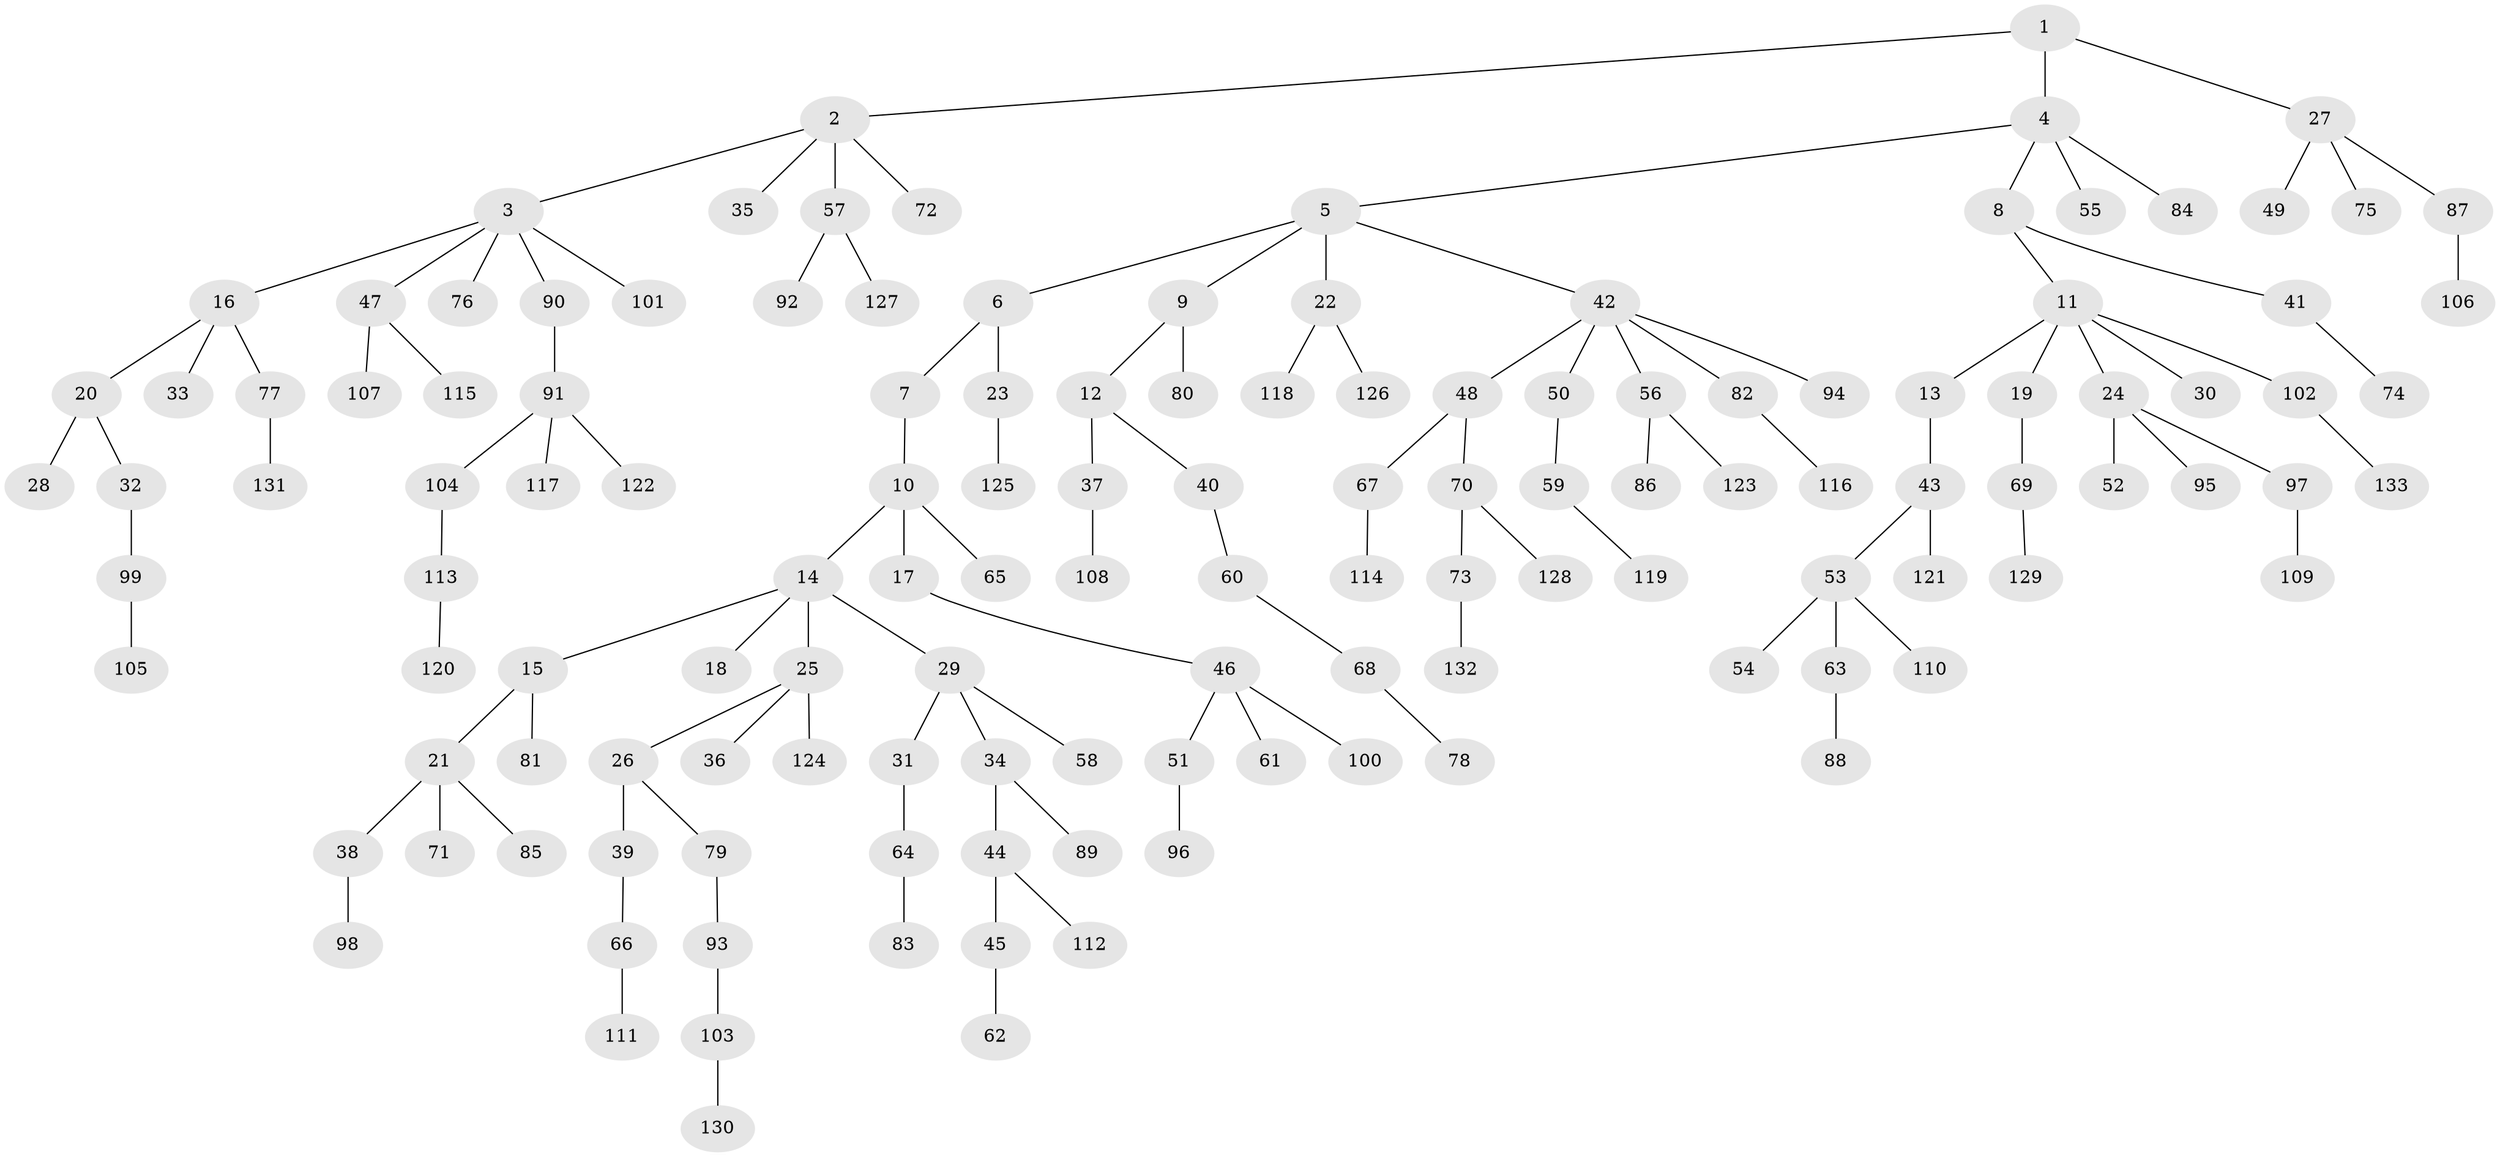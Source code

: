 // Generated by graph-tools (version 1.1) at 2025/52/03/09/25 04:52:22]
// undirected, 133 vertices, 132 edges
graph export_dot {
graph [start="1"]
  node [color=gray90,style=filled];
  1;
  2;
  3;
  4;
  5;
  6;
  7;
  8;
  9;
  10;
  11;
  12;
  13;
  14;
  15;
  16;
  17;
  18;
  19;
  20;
  21;
  22;
  23;
  24;
  25;
  26;
  27;
  28;
  29;
  30;
  31;
  32;
  33;
  34;
  35;
  36;
  37;
  38;
  39;
  40;
  41;
  42;
  43;
  44;
  45;
  46;
  47;
  48;
  49;
  50;
  51;
  52;
  53;
  54;
  55;
  56;
  57;
  58;
  59;
  60;
  61;
  62;
  63;
  64;
  65;
  66;
  67;
  68;
  69;
  70;
  71;
  72;
  73;
  74;
  75;
  76;
  77;
  78;
  79;
  80;
  81;
  82;
  83;
  84;
  85;
  86;
  87;
  88;
  89;
  90;
  91;
  92;
  93;
  94;
  95;
  96;
  97;
  98;
  99;
  100;
  101;
  102;
  103;
  104;
  105;
  106;
  107;
  108;
  109;
  110;
  111;
  112;
  113;
  114;
  115;
  116;
  117;
  118;
  119;
  120;
  121;
  122;
  123;
  124;
  125;
  126;
  127;
  128;
  129;
  130;
  131;
  132;
  133;
  1 -- 2;
  1 -- 4;
  1 -- 27;
  2 -- 3;
  2 -- 35;
  2 -- 57;
  2 -- 72;
  3 -- 16;
  3 -- 47;
  3 -- 76;
  3 -- 90;
  3 -- 101;
  4 -- 5;
  4 -- 8;
  4 -- 55;
  4 -- 84;
  5 -- 6;
  5 -- 9;
  5 -- 22;
  5 -- 42;
  6 -- 7;
  6 -- 23;
  7 -- 10;
  8 -- 11;
  8 -- 41;
  9 -- 12;
  9 -- 80;
  10 -- 14;
  10 -- 17;
  10 -- 65;
  11 -- 13;
  11 -- 19;
  11 -- 24;
  11 -- 30;
  11 -- 102;
  12 -- 37;
  12 -- 40;
  13 -- 43;
  14 -- 15;
  14 -- 18;
  14 -- 25;
  14 -- 29;
  15 -- 21;
  15 -- 81;
  16 -- 20;
  16 -- 33;
  16 -- 77;
  17 -- 46;
  19 -- 69;
  20 -- 28;
  20 -- 32;
  21 -- 38;
  21 -- 71;
  21 -- 85;
  22 -- 118;
  22 -- 126;
  23 -- 125;
  24 -- 52;
  24 -- 95;
  24 -- 97;
  25 -- 26;
  25 -- 36;
  25 -- 124;
  26 -- 39;
  26 -- 79;
  27 -- 49;
  27 -- 75;
  27 -- 87;
  29 -- 31;
  29 -- 34;
  29 -- 58;
  31 -- 64;
  32 -- 99;
  34 -- 44;
  34 -- 89;
  37 -- 108;
  38 -- 98;
  39 -- 66;
  40 -- 60;
  41 -- 74;
  42 -- 48;
  42 -- 50;
  42 -- 56;
  42 -- 82;
  42 -- 94;
  43 -- 53;
  43 -- 121;
  44 -- 45;
  44 -- 112;
  45 -- 62;
  46 -- 51;
  46 -- 61;
  46 -- 100;
  47 -- 107;
  47 -- 115;
  48 -- 67;
  48 -- 70;
  50 -- 59;
  51 -- 96;
  53 -- 54;
  53 -- 63;
  53 -- 110;
  56 -- 86;
  56 -- 123;
  57 -- 92;
  57 -- 127;
  59 -- 119;
  60 -- 68;
  63 -- 88;
  64 -- 83;
  66 -- 111;
  67 -- 114;
  68 -- 78;
  69 -- 129;
  70 -- 73;
  70 -- 128;
  73 -- 132;
  77 -- 131;
  79 -- 93;
  82 -- 116;
  87 -- 106;
  90 -- 91;
  91 -- 104;
  91 -- 117;
  91 -- 122;
  93 -- 103;
  97 -- 109;
  99 -- 105;
  102 -- 133;
  103 -- 130;
  104 -- 113;
  113 -- 120;
}
